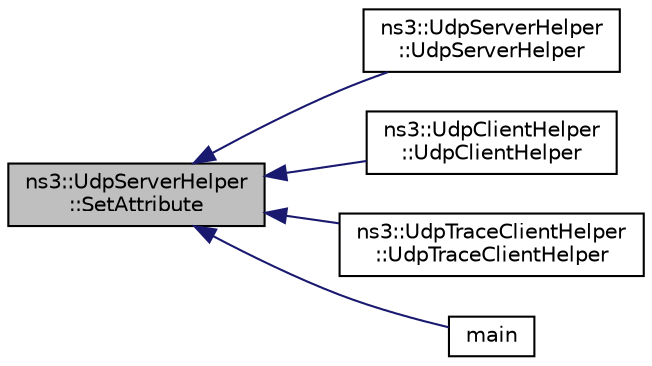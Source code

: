 digraph "ns3::UdpServerHelper::SetAttribute"
{
  edge [fontname="Helvetica",fontsize="10",labelfontname="Helvetica",labelfontsize="10"];
  node [fontname="Helvetica",fontsize="10",shape=record];
  rankdir="LR";
  Node1 [label="ns3::UdpServerHelper\l::SetAttribute",height=0.2,width=0.4,color="black", fillcolor="grey75", style="filled", fontcolor="black"];
  Node1 -> Node2 [dir="back",color="midnightblue",fontsize="10",style="solid"];
  Node2 [label="ns3::UdpServerHelper\l::UdpServerHelper",height=0.2,width=0.4,color="black", fillcolor="white", style="filled",URL="$da/de7/classns3_1_1UdpServerHelper.html#aaca1535faca2b749f026c5ca6b5025a4"];
  Node1 -> Node3 [dir="back",color="midnightblue",fontsize="10",style="solid"];
  Node3 [label="ns3::UdpClientHelper\l::UdpClientHelper",height=0.2,width=0.4,color="black", fillcolor="white", style="filled",URL="$db/d8a/classns3_1_1UdpClientHelper.html#a7f5eaa65b23aecc1985bcfd23404c9b1"];
  Node1 -> Node4 [dir="back",color="midnightblue",fontsize="10",style="solid"];
  Node4 [label="ns3::UdpTraceClientHelper\l::UdpTraceClientHelper",height=0.2,width=0.4,color="black", fillcolor="white", style="filled",URL="$d9/d9b/classns3_1_1UdpTraceClientHelper.html#abb6cba708ba1847e006679f155319650"];
  Node1 -> Node5 [dir="back",color="midnightblue",fontsize="10",style="solid"];
  Node5 [label="main",height=0.2,width=0.4,color="black", fillcolor="white", style="filled",URL="$d5/d1b/mc-twoenbs_8cc.html#a0ddf1224851353fc92bfbff6f499fa97"];
}
